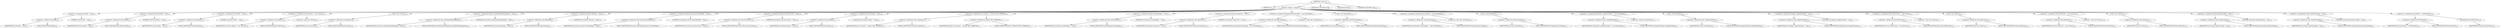 digraph "&lt;init&gt;" {  
"152" [label = <(METHOD,&lt;init&gt;)<SUB>128</SUB>> ]
"153" [label = <(PARAM,this)<SUB>128</SUB>> ]
"154" [label = <(BLOCK,&lt;empty&gt;,&lt;empty&gt;)<SUB>128</SUB>> ]
"155" [label = <(&lt;operator&gt;.assignment,File file = null)<SUB>100</SUB>> ]
"156" [label = <(&lt;operator&gt;.fieldAccess,this.file)<SUB>100</SUB>> ]
"157" [label = <(IDENTIFIER,this,File file = null)<SUB>100</SUB>> ]
"158" [label = <(FIELD_IDENTIFIER,file,file)<SUB>100</SUB>> ]
"159" [label = <(LITERAL,null,File file = null)<SUB>100</SUB>> ]
"160" [label = <(&lt;operator&gt;.assignment,File destFile = null)<SUB>101</SUB>> ]
"161" [label = <(&lt;operator&gt;.fieldAccess,this.destFile)<SUB>101</SUB>> ]
"162" [label = <(IDENTIFIER,this,File destFile = null)<SUB>101</SUB>> ]
"163" [label = <(FIELD_IDENTIFIER,destFile,destFile)<SUB>101</SUB>> ]
"164" [label = <(LITERAL,null,File destFile = null)<SUB>101</SUB>> ]
"165" [label = <(&lt;operator&gt;.assignment,File destDir = null)<SUB>102</SUB>> ]
"166" [label = <(&lt;operator&gt;.fieldAccess,this.destDir)<SUB>102</SUB>> ]
"167" [label = <(IDENTIFIER,this,File destDir = null)<SUB>102</SUB>> ]
"168" [label = <(FIELD_IDENTIFIER,destDir,destDir)<SUB>102</SUB>> ]
"169" [label = <(LITERAL,null,File destDir = null)<SUB>102</SUB>> ]
"170" [label = <(&lt;operator&gt;.assignment,Vector filesets = new Vector())<SUB>103</SUB>> ]
"171" [label = <(&lt;operator&gt;.fieldAccess,this.filesets)<SUB>103</SUB>> ]
"172" [label = <(IDENTIFIER,this,Vector filesets = new Vector())<SUB>103</SUB>> ]
"173" [label = <(FIELD_IDENTIFIER,filesets,filesets)<SUB>103</SUB>> ]
"174" [label = <(&lt;operator&gt;.alloc,new Vector())<SUB>103</SUB>> ]
"175" [label = <(&lt;init&gt;,new Vector())<SUB>103</SUB>> ]
"176" [label = <(&lt;operator&gt;.fieldAccess,this.filesets)<SUB>103</SUB>> ]
"177" [label = <(IDENTIFIER,this,new Vector())<SUB>103</SUB>> ]
"178" [label = <(FIELD_IDENTIFIER,filesets,filesets)<SUB>103</SUB>> ]
"179" [label = <(&lt;operator&gt;.assignment,boolean enableMultipleMappings = false)<SUB>105</SUB>> ]
"180" [label = <(&lt;operator&gt;.fieldAccess,this.enableMultipleMappings)<SUB>105</SUB>> ]
"181" [label = <(IDENTIFIER,this,boolean enableMultipleMappings = false)<SUB>105</SUB>> ]
"182" [label = <(FIELD_IDENTIFIER,enableMultipleMappings,enableMultipleMappings)<SUB>105</SUB>> ]
"183" [label = <(LITERAL,false,boolean enableMultipleMappings = false)<SUB>105</SUB>> ]
"184" [label = <(&lt;operator&gt;.assignment,boolean filtering = false)<SUB>106</SUB>> ]
"185" [label = <(&lt;operator&gt;.fieldAccess,this.filtering)<SUB>106</SUB>> ]
"186" [label = <(IDENTIFIER,this,boolean filtering = false)<SUB>106</SUB>> ]
"187" [label = <(FIELD_IDENTIFIER,filtering,filtering)<SUB>106</SUB>> ]
"188" [label = <(LITERAL,false,boolean filtering = false)<SUB>106</SUB>> ]
"189" [label = <(&lt;operator&gt;.assignment,boolean preserveLastModified = false)<SUB>107</SUB>> ]
"190" [label = <(&lt;operator&gt;.fieldAccess,this.preserveLastModified)<SUB>107</SUB>> ]
"191" [label = <(IDENTIFIER,this,boolean preserveLastModified = false)<SUB>107</SUB>> ]
"192" [label = <(FIELD_IDENTIFIER,preserveLastModified,preserveLastModified)<SUB>107</SUB>> ]
"193" [label = <(LITERAL,false,boolean preserveLastModified = false)<SUB>107</SUB>> ]
"194" [label = <(&lt;operator&gt;.assignment,boolean forceOverwrite = false)<SUB>108</SUB>> ]
"195" [label = <(&lt;operator&gt;.fieldAccess,this.forceOverwrite)<SUB>108</SUB>> ]
"196" [label = <(IDENTIFIER,this,boolean forceOverwrite = false)<SUB>108</SUB>> ]
"197" [label = <(FIELD_IDENTIFIER,forceOverwrite,forceOverwrite)<SUB>108</SUB>> ]
"198" [label = <(LITERAL,false,boolean forceOverwrite = false)<SUB>108</SUB>> ]
"199" [label = <(&lt;operator&gt;.assignment,boolean flatten = false)<SUB>109</SUB>> ]
"200" [label = <(&lt;operator&gt;.fieldAccess,this.flatten)<SUB>109</SUB>> ]
"201" [label = <(IDENTIFIER,this,boolean flatten = false)<SUB>109</SUB>> ]
"202" [label = <(FIELD_IDENTIFIER,flatten,flatten)<SUB>109</SUB>> ]
"203" [label = <(LITERAL,false,boolean flatten = false)<SUB>109</SUB>> ]
"204" [label = <(&lt;operator&gt;.assignment,int verbosity = Project.MSG_VERBOSE)<SUB>110</SUB>> ]
"205" [label = <(&lt;operator&gt;.fieldAccess,this.verbosity)<SUB>110</SUB>> ]
"206" [label = <(IDENTIFIER,this,int verbosity = Project.MSG_VERBOSE)<SUB>110</SUB>> ]
"207" [label = <(FIELD_IDENTIFIER,verbosity,verbosity)<SUB>110</SUB>> ]
"208" [label = <(&lt;operator&gt;.fieldAccess,Project.MSG_VERBOSE)<SUB>110</SUB>> ]
"209" [label = <(IDENTIFIER,Project,int verbosity = Project.MSG_VERBOSE)<SUB>110</SUB>> ]
"210" [label = <(FIELD_IDENTIFIER,MSG_VERBOSE,MSG_VERBOSE)<SUB>110</SUB>> ]
"211" [label = <(&lt;operator&gt;.assignment,boolean includeEmpty = true)<SUB>111</SUB>> ]
"212" [label = <(&lt;operator&gt;.fieldAccess,this.includeEmpty)<SUB>111</SUB>> ]
"213" [label = <(IDENTIFIER,this,boolean includeEmpty = true)<SUB>111</SUB>> ]
"214" [label = <(FIELD_IDENTIFIER,includeEmpty,includeEmpty)<SUB>111</SUB>> ]
"215" [label = <(LITERAL,true,boolean includeEmpty = true)<SUB>111</SUB>> ]
"216" [label = <(&lt;operator&gt;.assignment,boolean failonerror = true)<SUB>112</SUB>> ]
"217" [label = <(&lt;operator&gt;.fieldAccess,this.failonerror)<SUB>112</SUB>> ]
"218" [label = <(IDENTIFIER,this,boolean failonerror = true)<SUB>112</SUB>> ]
"219" [label = <(FIELD_IDENTIFIER,failonerror,failonerror)<SUB>112</SUB>> ]
"220" [label = <(LITERAL,true,boolean failonerror = true)<SUB>112</SUB>> ]
"221" [label = <(&lt;operator&gt;.assignment,Hashtable fileCopyMap = new Hashtable())<SUB>114</SUB>> ]
"222" [label = <(&lt;operator&gt;.fieldAccess,this.fileCopyMap)<SUB>114</SUB>> ]
"223" [label = <(IDENTIFIER,this,Hashtable fileCopyMap = new Hashtable())<SUB>114</SUB>> ]
"224" [label = <(FIELD_IDENTIFIER,fileCopyMap,fileCopyMap)<SUB>114</SUB>> ]
"225" [label = <(&lt;operator&gt;.alloc,new Hashtable())<SUB>114</SUB>> ]
"226" [label = <(&lt;init&gt;,new Hashtable())<SUB>114</SUB>> ]
"227" [label = <(&lt;operator&gt;.fieldAccess,this.fileCopyMap)<SUB>114</SUB>> ]
"228" [label = <(IDENTIFIER,this,new Hashtable())<SUB>114</SUB>> ]
"229" [label = <(FIELD_IDENTIFIER,fileCopyMap,fileCopyMap)<SUB>114</SUB>> ]
"230" [label = <(&lt;operator&gt;.assignment,Hashtable dirCopyMap = new Hashtable())<SUB>115</SUB>> ]
"231" [label = <(&lt;operator&gt;.fieldAccess,this.dirCopyMap)<SUB>115</SUB>> ]
"232" [label = <(IDENTIFIER,this,Hashtable dirCopyMap = new Hashtable())<SUB>115</SUB>> ]
"233" [label = <(FIELD_IDENTIFIER,dirCopyMap,dirCopyMap)<SUB>115</SUB>> ]
"234" [label = <(&lt;operator&gt;.alloc,new Hashtable())<SUB>115</SUB>> ]
"235" [label = <(&lt;init&gt;,new Hashtable())<SUB>115</SUB>> ]
"236" [label = <(&lt;operator&gt;.fieldAccess,this.dirCopyMap)<SUB>115</SUB>> ]
"237" [label = <(IDENTIFIER,this,new Hashtable())<SUB>115</SUB>> ]
"238" [label = <(FIELD_IDENTIFIER,dirCopyMap,dirCopyMap)<SUB>115</SUB>> ]
"239" [label = <(&lt;operator&gt;.assignment,Hashtable completeDirMap = new Hashtable())<SUB>116</SUB>> ]
"240" [label = <(&lt;operator&gt;.fieldAccess,this.completeDirMap)<SUB>116</SUB>> ]
"241" [label = <(IDENTIFIER,this,Hashtable completeDirMap = new Hashtable())<SUB>116</SUB>> ]
"242" [label = <(FIELD_IDENTIFIER,completeDirMap,completeDirMap)<SUB>116</SUB>> ]
"243" [label = <(&lt;operator&gt;.alloc,new Hashtable())<SUB>116</SUB>> ]
"244" [label = <(&lt;init&gt;,new Hashtable())<SUB>116</SUB>> ]
"245" [label = <(&lt;operator&gt;.fieldAccess,this.completeDirMap)<SUB>116</SUB>> ]
"246" [label = <(IDENTIFIER,this,new Hashtable())<SUB>116</SUB>> ]
"247" [label = <(FIELD_IDENTIFIER,completeDirMap,completeDirMap)<SUB>116</SUB>> ]
"248" [label = <(&lt;operator&gt;.assignment,Mapper mapperElement = null)<SUB>118</SUB>> ]
"249" [label = <(&lt;operator&gt;.fieldAccess,this.mapperElement)<SUB>118</SUB>> ]
"250" [label = <(IDENTIFIER,this,Mapper mapperElement = null)<SUB>118</SUB>> ]
"251" [label = <(FIELD_IDENTIFIER,mapperElement,mapperElement)<SUB>118</SUB>> ]
"252" [label = <(LITERAL,null,Mapper mapperElement = null)<SUB>118</SUB>> ]
"253" [label = <(&lt;operator&gt;.assignment,Vector filterChains = new Vector())<SUB>119</SUB>> ]
"254" [label = <(&lt;operator&gt;.fieldAccess,this.filterChains)<SUB>119</SUB>> ]
"255" [label = <(IDENTIFIER,this,Vector filterChains = new Vector())<SUB>119</SUB>> ]
"256" [label = <(FIELD_IDENTIFIER,filterChains,filterChains)<SUB>119</SUB>> ]
"257" [label = <(&lt;operator&gt;.alloc,new Vector())<SUB>119</SUB>> ]
"258" [label = <(&lt;init&gt;,new Vector())<SUB>119</SUB>> ]
"259" [label = <(&lt;operator&gt;.fieldAccess,this.filterChains)<SUB>119</SUB>> ]
"260" [label = <(IDENTIFIER,this,new Vector())<SUB>119</SUB>> ]
"261" [label = <(FIELD_IDENTIFIER,filterChains,filterChains)<SUB>119</SUB>> ]
"262" [label = <(&lt;operator&gt;.assignment,Vector filterSets = new Vector())<SUB>120</SUB>> ]
"263" [label = <(&lt;operator&gt;.fieldAccess,this.filterSets)<SUB>120</SUB>> ]
"264" [label = <(IDENTIFIER,this,Vector filterSets = new Vector())<SUB>120</SUB>> ]
"265" [label = <(FIELD_IDENTIFIER,filterSets,filterSets)<SUB>120</SUB>> ]
"266" [label = <(&lt;operator&gt;.alloc,new Vector())<SUB>120</SUB>> ]
"267" [label = <(&lt;init&gt;,new Vector())<SUB>120</SUB>> ]
"268" [label = <(&lt;operator&gt;.fieldAccess,this.filterSets)<SUB>120</SUB>> ]
"269" [label = <(IDENTIFIER,this,new Vector())<SUB>120</SUB>> ]
"270" [label = <(FIELD_IDENTIFIER,filterSets,filterSets)<SUB>120</SUB>> ]
"271" [label = <(&lt;operator&gt;.assignment,String inputEncoding = null)<SUB>122</SUB>> ]
"272" [label = <(&lt;operator&gt;.fieldAccess,this.inputEncoding)<SUB>122</SUB>> ]
"273" [label = <(IDENTIFIER,this,String inputEncoding = null)<SUB>122</SUB>> ]
"274" [label = <(FIELD_IDENTIFIER,inputEncoding,inputEncoding)<SUB>122</SUB>> ]
"275" [label = <(LITERAL,null,String inputEncoding = null)<SUB>122</SUB>> ]
"276" [label = <(&lt;operator&gt;.assignment,String outputEncoding = null)<SUB>123</SUB>> ]
"277" [label = <(&lt;operator&gt;.fieldAccess,this.outputEncoding)<SUB>123</SUB>> ]
"278" [label = <(IDENTIFIER,this,String outputEncoding = null)<SUB>123</SUB>> ]
"279" [label = <(FIELD_IDENTIFIER,outputEncoding,outputEncoding)<SUB>123</SUB>> ]
"280" [label = <(LITERAL,null,String outputEncoding = null)<SUB>123</SUB>> ]
"281" [label = <(&lt;operator&gt;.assignment,this.fileUtils = newFileUtils())<SUB>129</SUB>> ]
"282" [label = <(&lt;operator&gt;.fieldAccess,this.fileUtils)<SUB>129</SUB>> ]
"283" [label = <(IDENTIFIER,this,this.fileUtils = newFileUtils())<SUB>129</SUB>> ]
"284" [label = <(FIELD_IDENTIFIER,fileUtils,fileUtils)<SUB>129</SUB>> ]
"285" [label = <(newFileUtils,newFileUtils())<SUB>129</SUB>> ]
"286" [label = <(IDENTIFIER,FileUtils,newFileUtils())<SUB>129</SUB>> ]
"287" [label = <(MODIFIER,CONSTRUCTOR)> ]
"288" [label = <(MODIFIER,PUBLIC)> ]
"289" [label = <(METHOD_RETURN,void)<SUB>130</SUB>> ]
  "152" -> "153" 
  "152" -> "154" 
  "152" -> "287" 
  "152" -> "288" 
  "152" -> "289" 
  "154" -> "155" 
  "154" -> "160" 
  "154" -> "165" 
  "154" -> "170" 
  "154" -> "175" 
  "154" -> "179" 
  "154" -> "184" 
  "154" -> "189" 
  "154" -> "194" 
  "154" -> "199" 
  "154" -> "204" 
  "154" -> "211" 
  "154" -> "216" 
  "154" -> "221" 
  "154" -> "226" 
  "154" -> "230" 
  "154" -> "235" 
  "154" -> "239" 
  "154" -> "244" 
  "154" -> "248" 
  "154" -> "253" 
  "154" -> "258" 
  "154" -> "262" 
  "154" -> "267" 
  "154" -> "271" 
  "154" -> "276" 
  "154" -> "281" 
  "155" -> "156" 
  "155" -> "159" 
  "156" -> "157" 
  "156" -> "158" 
  "160" -> "161" 
  "160" -> "164" 
  "161" -> "162" 
  "161" -> "163" 
  "165" -> "166" 
  "165" -> "169" 
  "166" -> "167" 
  "166" -> "168" 
  "170" -> "171" 
  "170" -> "174" 
  "171" -> "172" 
  "171" -> "173" 
  "175" -> "176" 
  "176" -> "177" 
  "176" -> "178" 
  "179" -> "180" 
  "179" -> "183" 
  "180" -> "181" 
  "180" -> "182" 
  "184" -> "185" 
  "184" -> "188" 
  "185" -> "186" 
  "185" -> "187" 
  "189" -> "190" 
  "189" -> "193" 
  "190" -> "191" 
  "190" -> "192" 
  "194" -> "195" 
  "194" -> "198" 
  "195" -> "196" 
  "195" -> "197" 
  "199" -> "200" 
  "199" -> "203" 
  "200" -> "201" 
  "200" -> "202" 
  "204" -> "205" 
  "204" -> "208" 
  "205" -> "206" 
  "205" -> "207" 
  "208" -> "209" 
  "208" -> "210" 
  "211" -> "212" 
  "211" -> "215" 
  "212" -> "213" 
  "212" -> "214" 
  "216" -> "217" 
  "216" -> "220" 
  "217" -> "218" 
  "217" -> "219" 
  "221" -> "222" 
  "221" -> "225" 
  "222" -> "223" 
  "222" -> "224" 
  "226" -> "227" 
  "227" -> "228" 
  "227" -> "229" 
  "230" -> "231" 
  "230" -> "234" 
  "231" -> "232" 
  "231" -> "233" 
  "235" -> "236" 
  "236" -> "237" 
  "236" -> "238" 
  "239" -> "240" 
  "239" -> "243" 
  "240" -> "241" 
  "240" -> "242" 
  "244" -> "245" 
  "245" -> "246" 
  "245" -> "247" 
  "248" -> "249" 
  "248" -> "252" 
  "249" -> "250" 
  "249" -> "251" 
  "253" -> "254" 
  "253" -> "257" 
  "254" -> "255" 
  "254" -> "256" 
  "258" -> "259" 
  "259" -> "260" 
  "259" -> "261" 
  "262" -> "263" 
  "262" -> "266" 
  "263" -> "264" 
  "263" -> "265" 
  "267" -> "268" 
  "268" -> "269" 
  "268" -> "270" 
  "271" -> "272" 
  "271" -> "275" 
  "272" -> "273" 
  "272" -> "274" 
  "276" -> "277" 
  "276" -> "280" 
  "277" -> "278" 
  "277" -> "279" 
  "281" -> "282" 
  "281" -> "285" 
  "282" -> "283" 
  "282" -> "284" 
  "285" -> "286" 
}
